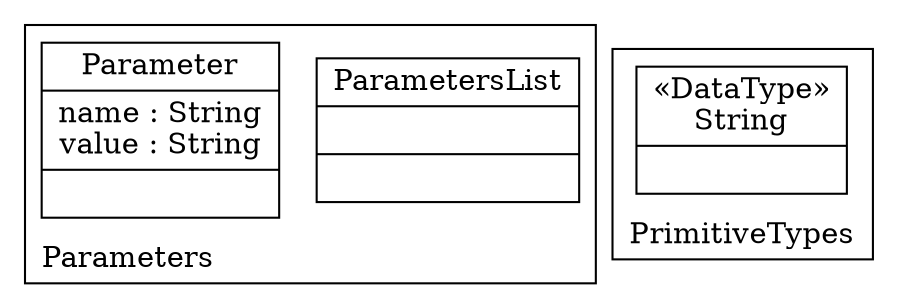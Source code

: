 digraph "KM3 Model in DOT" {
graph[rankdir=BT,labeljust=l,labelloc=t,nodeSep=0.75,compound=true];
 subgraph "cluster_Parameters"{
labelloc=t
color=black
label=Parameters
 node[shape=record];
ParametersList[label="{ParametersList| | }"]
;
 node[shape=record];
Parameter[label="{Parameter|name : String\nvalue : String| }"]
;

} subgraph "cluster_PrimitiveTypes"{
labelloc=t
color=black
label=PrimitiveTypes
 node[shape=record];
String[label="{&#171;DataType&#187;\nString|}"]
;

}
}